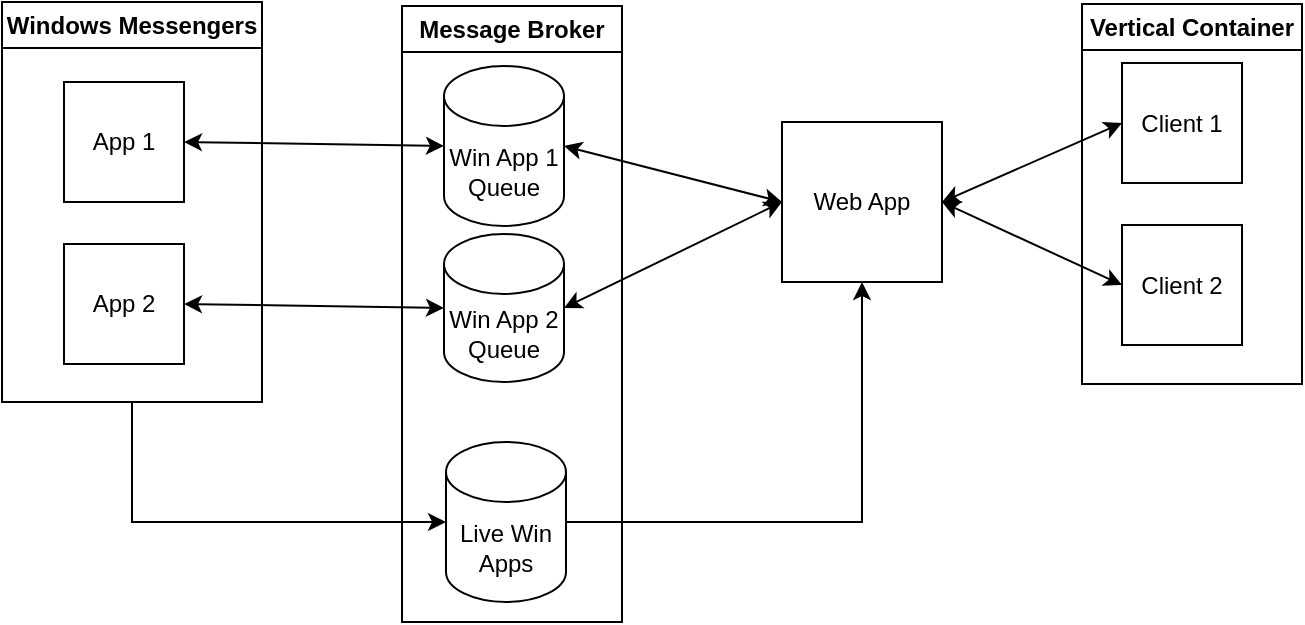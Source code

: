 <mxfile version="21.0.6" type="device"><diagram name="Page-1" id="vX6mJ_4Eox_REnto2Nvc"><mxGraphModel dx="1434" dy="756" grid="1" gridSize="10" guides="1" tooltips="1" connect="1" arrows="1" fold="1" page="1" pageScale="1" pageWidth="827" pageHeight="1169" math="0" shadow="0"><root><mxCell id="0"/><mxCell id="1" parent="0"/><mxCell id="8rCE299Wta79kLkvTIKb-16" style="edgeStyle=orthogonalEdgeStyle;rounded=0;orthogonalLoop=1;jettySize=auto;html=1;entryX=0;entryY=0.5;entryDx=0;entryDy=0;entryPerimeter=0;exitX=0.5;exitY=1;exitDx=0;exitDy=0;" edge="1" parent="1" source="8rCE299Wta79kLkvTIKb-3" target="8rCE299Wta79kLkvTIKb-14"><mxGeometry relative="1" as="geometry"/></mxCell><mxCell id="8rCE299Wta79kLkvTIKb-3" value="Windows Messengers" style="swimlane;whiteSpace=wrap;html=1;" vertex="1" parent="1"><mxGeometry x="50" y="130" width="130" height="200" as="geometry"/></mxCell><mxCell id="8rCE299Wta79kLkvTIKb-4" value="App 1" style="whiteSpace=wrap;html=1;aspect=fixed;" vertex="1" parent="8rCE299Wta79kLkvTIKb-3"><mxGeometry x="31" y="40" width="60" height="60" as="geometry"/></mxCell><mxCell id="8rCE299Wta79kLkvTIKb-5" value="App 2" style="whiteSpace=wrap;html=1;aspect=fixed;" vertex="1" parent="8rCE299Wta79kLkvTIKb-3"><mxGeometry x="31" y="121" width="60" height="60" as="geometry"/></mxCell><mxCell id="8rCE299Wta79kLkvTIKb-10" value="Message Broker" style="swimlane;whiteSpace=wrap;html=1;" vertex="1" parent="1"><mxGeometry x="250" y="132" width="110" height="308" as="geometry"/></mxCell><mxCell id="8rCE299Wta79kLkvTIKb-8" value="Win App 1 Queue" style="shape=cylinder3;whiteSpace=wrap;html=1;boundedLbl=1;backgroundOutline=1;size=15;" vertex="1" parent="8rCE299Wta79kLkvTIKb-10"><mxGeometry x="21" y="30" width="60" height="80" as="geometry"/></mxCell><mxCell id="8rCE299Wta79kLkvTIKb-11" value="Win App 2 Queue" style="shape=cylinder3;whiteSpace=wrap;html=1;boundedLbl=1;backgroundOutline=1;size=15;" vertex="1" parent="8rCE299Wta79kLkvTIKb-10"><mxGeometry x="21" y="114" width="60" height="74" as="geometry"/></mxCell><mxCell id="8rCE299Wta79kLkvTIKb-14" value="Live Win Apps" style="shape=cylinder3;whiteSpace=wrap;html=1;boundedLbl=1;backgroundOutline=1;size=15;" vertex="1" parent="8rCE299Wta79kLkvTIKb-10"><mxGeometry x="22" y="218" width="60" height="80" as="geometry"/></mxCell><mxCell id="8rCE299Wta79kLkvTIKb-17" value="Web App" style="whiteSpace=wrap;html=1;aspect=fixed;" vertex="1" parent="1"><mxGeometry x="440" y="190" width="80" height="80" as="geometry"/></mxCell><mxCell id="8rCE299Wta79kLkvTIKb-20" value="" style="endArrow=classic;startArrow=classic;html=1;rounded=0;exitX=1;exitY=0.5;exitDx=0;exitDy=0;entryX=0;entryY=0.5;entryDx=0;entryDy=0;entryPerimeter=0;" edge="1" parent="1" source="8rCE299Wta79kLkvTIKb-4" target="8rCE299Wta79kLkvTIKb-8"><mxGeometry width="50" height="50" relative="1" as="geometry"><mxPoint x="460" y="410" as="sourcePoint"/><mxPoint x="510" y="360" as="targetPoint"/></mxGeometry></mxCell><mxCell id="8rCE299Wta79kLkvTIKb-21" value="" style="endArrow=classic;startArrow=classic;html=1;rounded=0;exitX=1;exitY=0.5;exitDx=0;exitDy=0;entryX=0;entryY=0.5;entryDx=0;entryDy=0;entryPerimeter=0;" edge="1" parent="1" source="8rCE299Wta79kLkvTIKb-5" target="8rCE299Wta79kLkvTIKb-11"><mxGeometry width="50" height="50" relative="1" as="geometry"><mxPoint x="151" y="210" as="sourcePoint"/><mxPoint x="270" y="210" as="targetPoint"/></mxGeometry></mxCell><mxCell id="8rCE299Wta79kLkvTIKb-22" value="" style="endArrow=classic;startArrow=classic;html=1;rounded=0;exitX=0;exitY=0.5;exitDx=0;exitDy=0;entryX=1;entryY=0.5;entryDx=0;entryDy=0;entryPerimeter=0;" edge="1" parent="1" source="8rCE299Wta79kLkvTIKb-17" target="8rCE299Wta79kLkvTIKb-8"><mxGeometry width="50" height="50" relative="1" as="geometry"><mxPoint x="151" y="291" as="sourcePoint"/><mxPoint x="270" y="291" as="targetPoint"/></mxGeometry></mxCell><mxCell id="8rCE299Wta79kLkvTIKb-23" value="" style="endArrow=classic;startArrow=classic;html=1;rounded=0;exitX=0;exitY=0.5;exitDx=0;exitDy=0;entryX=1;entryY=0.5;entryDx=0;entryDy=0;entryPerimeter=0;" edge="1" parent="1" source="8rCE299Wta79kLkvTIKb-17" target="8rCE299Wta79kLkvTIKb-11"><mxGeometry width="50" height="50" relative="1" as="geometry"><mxPoint x="540" y="240" as="sourcePoint"/><mxPoint x="330" y="210" as="targetPoint"/></mxGeometry></mxCell><mxCell id="8rCE299Wta79kLkvTIKb-24" style="edgeStyle=orthogonalEdgeStyle;rounded=0;orthogonalLoop=1;jettySize=auto;html=1;entryX=0.5;entryY=1;entryDx=0;entryDy=0;" edge="1" parent="1" source="8rCE299Wta79kLkvTIKb-14" target="8rCE299Wta79kLkvTIKb-17"><mxGeometry relative="1" as="geometry"/></mxCell><mxCell id="8rCE299Wta79kLkvTIKb-26" value="Vertical Container" style="swimlane;whiteSpace=wrap;html=1;" vertex="1" parent="1"><mxGeometry x="590" y="131" width="110" height="190" as="geometry"/></mxCell><mxCell id="8rCE299Wta79kLkvTIKb-27" value="Client 1" style="whiteSpace=wrap;html=1;aspect=fixed;" vertex="1" parent="8rCE299Wta79kLkvTIKb-26"><mxGeometry x="20" y="29.5" width="60" height="60" as="geometry"/></mxCell><mxCell id="8rCE299Wta79kLkvTIKb-28" value="Client 2" style="whiteSpace=wrap;html=1;aspect=fixed;" vertex="1" parent="8rCE299Wta79kLkvTIKb-26"><mxGeometry x="20" y="110.5" width="60" height="60" as="geometry"/></mxCell><mxCell id="8rCE299Wta79kLkvTIKb-29" value="" style="endArrow=classic;startArrow=classic;html=1;rounded=0;exitX=1;exitY=0.5;exitDx=0;exitDy=0;entryX=0;entryY=0.5;entryDx=0;entryDy=0;" edge="1" parent="1" source="8rCE299Wta79kLkvTIKb-17" target="8rCE299Wta79kLkvTIKb-27"><mxGeometry width="50" height="50" relative="1" as="geometry"><mxPoint x="450" y="240" as="sourcePoint"/><mxPoint x="341" y="212" as="targetPoint"/></mxGeometry></mxCell><mxCell id="8rCE299Wta79kLkvTIKb-30" value="" style="endArrow=classic;startArrow=classic;html=1;rounded=0;exitX=1;exitY=0.5;exitDx=0;exitDy=0;entryX=0;entryY=0.5;entryDx=0;entryDy=0;" edge="1" parent="1" source="8rCE299Wta79kLkvTIKb-17" target="8rCE299Wta79kLkvTIKb-28"><mxGeometry width="50" height="50" relative="1" as="geometry"><mxPoint x="530" y="240" as="sourcePoint"/><mxPoint x="620" y="201" as="targetPoint"/></mxGeometry></mxCell></root></mxGraphModel></diagram></mxfile>